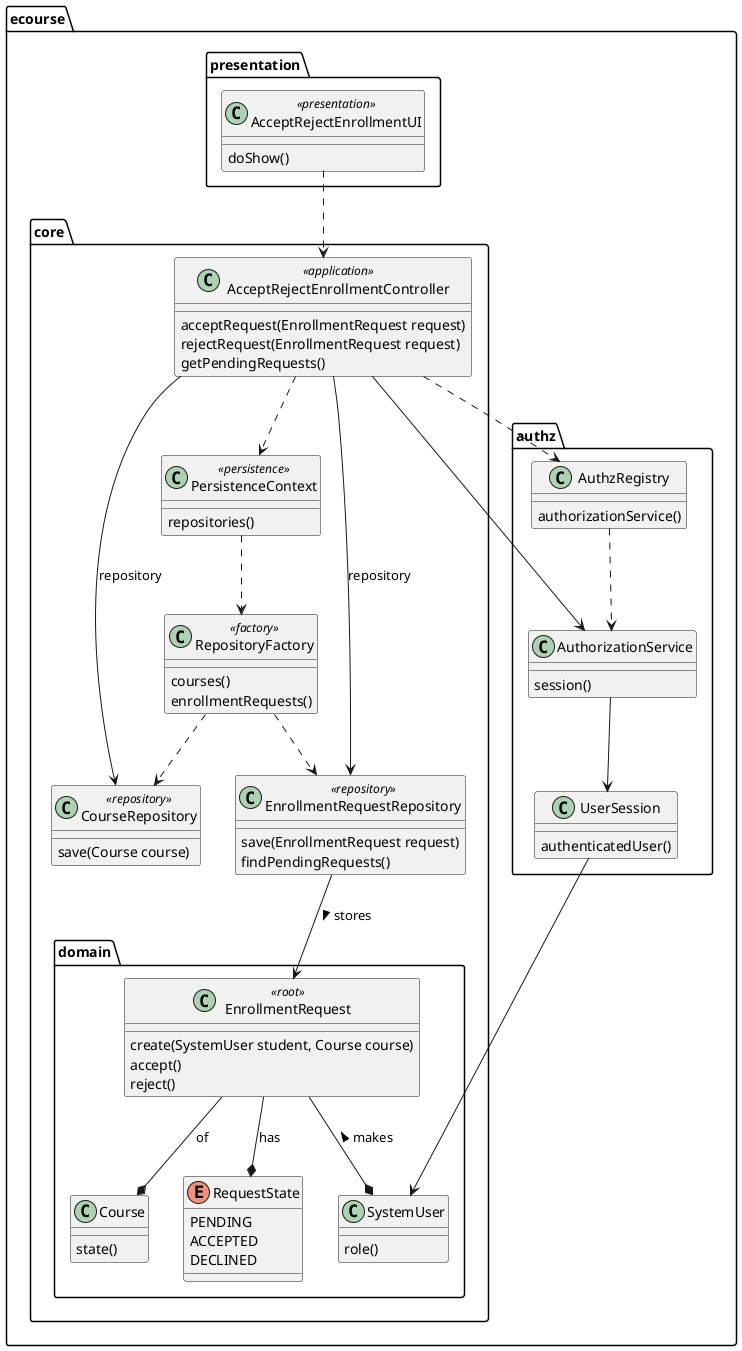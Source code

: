 @startuml

'left to right direction
package ecourse{
package presentation{
class AcceptRejectEnrollmentUI <<presentation>>{
    doShow()
}
}

package core{

class AcceptRejectEnrollmentController <<application>>{
    acceptRequest(EnrollmentRequest request)
    rejectRequest(EnrollmentRequest request)
    getPendingRequests()
}

package domain{
class EnrollmentRequest <<root>>{
    create(SystemUser student, Course course)
    accept()
    reject()
}

class Course{
    state()
}

class SystemUser{
    role()
}

enum RequestState{
    PENDING
    ACCEPTED
    DECLINED
}
}
class PersistenceContext <<persistence>>{
    repositories()
}

class RepositoryFactory <<factory>> {
    courses()
    enrollmentRequests()
}

class CourseRepository <<repository>>{
    save(Course course)
}

class EnrollmentRequestRepository <<repository>> {
    save(EnrollmentRequest request)
    findPendingRequests()
}

}
package authz{
class AuthorizationService{
    session()
}

class AuthzRegistry{
    authorizationService()
}

class UserSession {
    authenticatedUser()
}
}
EnrollmentRequest --* Course : of
EnrollmentRequest --* SystemUser : makes <
EnrollmentRequest --* RequestState : has

EnrollmentRequestRepository --> EnrollmentRequest : stores >

AcceptRejectEnrollmentUI ..> AcceptRejectEnrollmentController

AcceptRejectEnrollmentController ..> AuthzRegistry
AcceptRejectEnrollmentController --> AuthorizationService
AcceptRejectEnrollmentController ..> PersistenceContext
PersistenceContext ..> RepositoryFactory
RepositoryFactory ..> EnrollmentRequestRepository
RepositoryFactory ..> CourseRepository
AcceptRejectEnrollmentController --> EnrollmentRequestRepository : repository
AcceptRejectEnrollmentController --> CourseRepository : repository

AuthzRegistry ..> AuthorizationService
AuthorizationService --> UserSession
UserSession --> SystemUser

@enduml